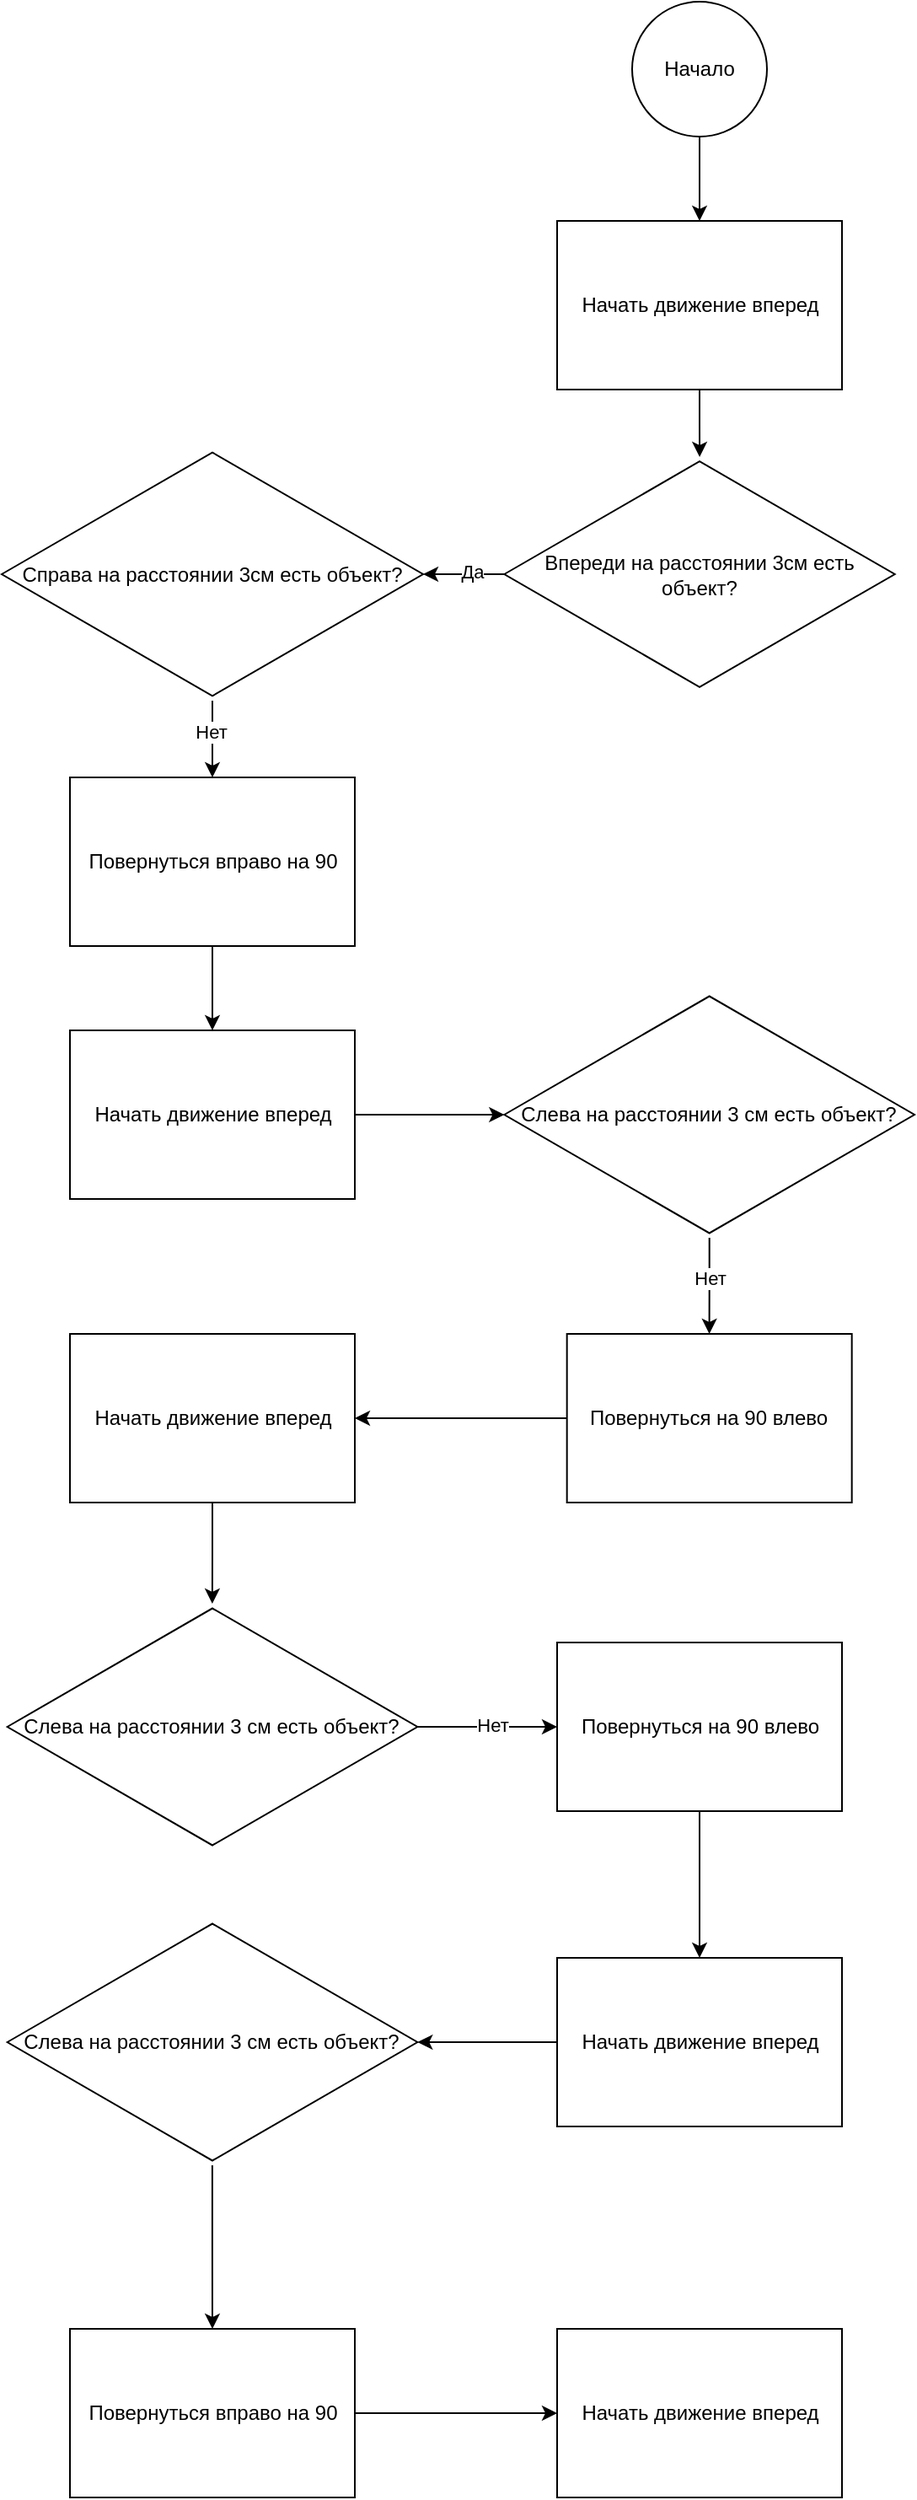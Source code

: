 <mxfile version="22.0.5" type="github">
  <diagram name="Страница — 1" id="YJFGdb6L9-rzs6ma3REL">
    <mxGraphModel dx="2514" dy="2098" grid="1" gridSize="10" guides="1" tooltips="1" connect="1" arrows="1" fold="1" page="1" pageScale="1" pageWidth="827" pageHeight="1169" math="0" shadow="0">
      <root>
        <mxCell id="0" />
        <mxCell id="1" parent="0" />
        <mxCell id="FdN3LPhrk9Z8SMEkUwBf-3" value="" style="edgeStyle=orthogonalEdgeStyle;rounded=0;orthogonalLoop=1;jettySize=auto;html=1;" parent="1" source="FdN3LPhrk9Z8SMEkUwBf-18" target="FdN3LPhrk9Z8SMEkUwBf-2" edge="1">
          <mxGeometry relative="1" as="geometry" />
        </mxCell>
        <mxCell id="FdN3LPhrk9Z8SMEkUwBf-1" value="Начало" style="ellipse;whiteSpace=wrap;html=1;aspect=fixed;" parent="1" vertex="1">
          <mxGeometry x="360" y="-80" width="80" height="80" as="geometry" />
        </mxCell>
        <mxCell id="FdN3LPhrk9Z8SMEkUwBf-5" value="" style="edgeStyle=orthogonalEdgeStyle;rounded=0;orthogonalLoop=1;jettySize=auto;html=1;" parent="1" source="FdN3LPhrk9Z8SMEkUwBf-2" target="FdN3LPhrk9Z8SMEkUwBf-4" edge="1">
          <mxGeometry relative="1" as="geometry" />
        </mxCell>
        <mxCell id="FdN3LPhrk9Z8SMEkUwBf-6" value="Да" style="edgeLabel;html=1;align=center;verticalAlign=middle;resizable=0;points=[];" parent="FdN3LPhrk9Z8SMEkUwBf-5" vertex="1" connectable="0">
          <mxGeometry x="-0.19" y="-2" relative="1" as="geometry">
            <mxPoint as="offset" />
          </mxGeometry>
        </mxCell>
        <mxCell id="FdN3LPhrk9Z8SMEkUwBf-2" value="Впереди на расстоянии 3см есть объект?" style="html=1;whiteSpace=wrap;aspect=fixed;shape=isoRectangle;" parent="1" vertex="1">
          <mxGeometry x="284.17" y="190" width="231.67" height="139" as="geometry" />
        </mxCell>
        <mxCell id="FdN3LPhrk9Z8SMEkUwBf-8" value="" style="edgeStyle=orthogonalEdgeStyle;rounded=0;orthogonalLoop=1;jettySize=auto;html=1;" parent="1" source="FdN3LPhrk9Z8SMEkUwBf-4" target="FdN3LPhrk9Z8SMEkUwBf-7" edge="1">
          <mxGeometry relative="1" as="geometry" />
        </mxCell>
        <mxCell id="FdN3LPhrk9Z8SMEkUwBf-9" value="Нет" style="edgeLabel;html=1;align=center;verticalAlign=middle;resizable=0;points=[];" parent="FdN3LPhrk9Z8SMEkUwBf-8" vertex="1" connectable="0">
          <mxGeometry x="-0.194" y="-1" relative="1" as="geometry">
            <mxPoint as="offset" />
          </mxGeometry>
        </mxCell>
        <mxCell id="FdN3LPhrk9Z8SMEkUwBf-4" value="Справа на расстоянии 3см есть объект?" style="html=1;whiteSpace=wrap;aspect=fixed;shape=isoRectangle;" parent="1" vertex="1">
          <mxGeometry x="-14" y="184.5" width="250" height="150" as="geometry" />
        </mxCell>
        <mxCell id="FdN3LPhrk9Z8SMEkUwBf-12" value="" style="edgeStyle=orthogonalEdgeStyle;rounded=0;orthogonalLoop=1;jettySize=auto;html=1;" parent="1" source="FdN3LPhrk9Z8SMEkUwBf-7" target="FdN3LPhrk9Z8SMEkUwBf-11" edge="1">
          <mxGeometry relative="1" as="geometry" />
        </mxCell>
        <mxCell id="FdN3LPhrk9Z8SMEkUwBf-7" value="Повернуться вправо на 90" style="rounded=0;whiteSpace=wrap;html=1;" parent="1" vertex="1">
          <mxGeometry x="26.5" y="380" width="169" height="100" as="geometry" />
        </mxCell>
        <mxCell id="FdN3LPhrk9Z8SMEkUwBf-14" value="" style="edgeStyle=orthogonalEdgeStyle;rounded=0;orthogonalLoop=1;jettySize=auto;html=1;" parent="1" source="FdN3LPhrk9Z8SMEkUwBf-11" target="FdN3LPhrk9Z8SMEkUwBf-13" edge="1">
          <mxGeometry relative="1" as="geometry" />
        </mxCell>
        <mxCell id="FdN3LPhrk9Z8SMEkUwBf-11" value="Начать движение вперед" style="rounded=0;whiteSpace=wrap;html=1;" parent="1" vertex="1">
          <mxGeometry x="26.5" y="530" width="169" height="100" as="geometry" />
        </mxCell>
        <mxCell id="FdN3LPhrk9Z8SMEkUwBf-20" value="" style="edgeStyle=orthogonalEdgeStyle;rounded=0;orthogonalLoop=1;jettySize=auto;html=1;" parent="1" source="FdN3LPhrk9Z8SMEkUwBf-13" target="FdN3LPhrk9Z8SMEkUwBf-16" edge="1">
          <mxGeometry relative="1" as="geometry" />
        </mxCell>
        <mxCell id="FdN3LPhrk9Z8SMEkUwBf-23" value="Нет" style="edgeLabel;html=1;align=center;verticalAlign=middle;resizable=0;points=[];" parent="FdN3LPhrk9Z8SMEkUwBf-20" vertex="1" connectable="0">
          <mxGeometry x="-0.181" relative="1" as="geometry">
            <mxPoint as="offset" />
          </mxGeometry>
        </mxCell>
        <mxCell id="FdN3LPhrk9Z8SMEkUwBf-13" value="Слева на расстоянии 3 см есть объект?" style="html=1;whiteSpace=wrap;aspect=fixed;shape=isoRectangle;" parent="1" vertex="1">
          <mxGeometry x="284.17" y="507" width="243.33" height="146" as="geometry" />
        </mxCell>
        <mxCell id="FdN3LPhrk9Z8SMEkUwBf-22" value="" style="edgeStyle=orthogonalEdgeStyle;rounded=0;orthogonalLoop=1;jettySize=auto;html=1;" parent="1" source="FdN3LPhrk9Z8SMEkUwBf-16" target="FdN3LPhrk9Z8SMEkUwBf-21" edge="1">
          <mxGeometry relative="1" as="geometry" />
        </mxCell>
        <mxCell id="FdN3LPhrk9Z8SMEkUwBf-16" value="Повернуться на 90 влево" style="rounded=0;whiteSpace=wrap;html=1;" parent="1" vertex="1">
          <mxGeometry x="321.34" y="710" width="169" height="100" as="geometry" />
        </mxCell>
        <mxCell id="FdN3LPhrk9Z8SMEkUwBf-19" value="" style="edgeStyle=orthogonalEdgeStyle;rounded=0;orthogonalLoop=1;jettySize=auto;html=1;" parent="1" source="FdN3LPhrk9Z8SMEkUwBf-1" target="FdN3LPhrk9Z8SMEkUwBf-18" edge="1">
          <mxGeometry relative="1" as="geometry">
            <mxPoint x="400" as="sourcePoint" />
            <mxPoint x="400" y="190" as="targetPoint" />
          </mxGeometry>
        </mxCell>
        <mxCell id="FdN3LPhrk9Z8SMEkUwBf-18" value="Начать движение вперед" style="rounded=0;whiteSpace=wrap;html=1;" parent="1" vertex="1">
          <mxGeometry x="315.5" y="50" width="169" height="100" as="geometry" />
        </mxCell>
        <mxCell id="FdN3LPhrk9Z8SMEkUwBf-26" value="" style="edgeStyle=orthogonalEdgeStyle;rounded=0;orthogonalLoop=1;jettySize=auto;html=1;" parent="1" source="FdN3LPhrk9Z8SMEkUwBf-21" target="FdN3LPhrk9Z8SMEkUwBf-25" edge="1">
          <mxGeometry relative="1" as="geometry" />
        </mxCell>
        <mxCell id="FdN3LPhrk9Z8SMEkUwBf-21" value="Начать движение вперед" style="rounded=0;whiteSpace=wrap;html=1;" parent="1" vertex="1">
          <mxGeometry x="26.5" y="710" width="169" height="100" as="geometry" />
        </mxCell>
        <mxCell id="FdN3LPhrk9Z8SMEkUwBf-28" value="" style="edgeStyle=orthogonalEdgeStyle;rounded=0;orthogonalLoop=1;jettySize=auto;html=1;" parent="1" source="FdN3LPhrk9Z8SMEkUwBf-25" target="FdN3LPhrk9Z8SMEkUwBf-27" edge="1">
          <mxGeometry relative="1" as="geometry" />
        </mxCell>
        <mxCell id="FdN3LPhrk9Z8SMEkUwBf-29" value="Нет" style="edgeLabel;html=1;align=center;verticalAlign=middle;resizable=0;points=[];" parent="FdN3LPhrk9Z8SMEkUwBf-28" vertex="1" connectable="0">
          <mxGeometry x="0.074" y="1" relative="1" as="geometry">
            <mxPoint as="offset" />
          </mxGeometry>
        </mxCell>
        <mxCell id="FdN3LPhrk9Z8SMEkUwBf-25" value="Слева на расстоянии 3 см есть объект?" style="html=1;whiteSpace=wrap;aspect=fixed;shape=isoRectangle;" parent="1" vertex="1">
          <mxGeometry x="-10.67" y="870" width="243.33" height="146" as="geometry" />
        </mxCell>
        <mxCell id="FdN3LPhrk9Z8SMEkUwBf-31" value="" style="edgeStyle=orthogonalEdgeStyle;rounded=0;orthogonalLoop=1;jettySize=auto;html=1;" parent="1" source="FdN3LPhrk9Z8SMEkUwBf-27" target="FdN3LPhrk9Z8SMEkUwBf-30" edge="1">
          <mxGeometry relative="1" as="geometry" />
        </mxCell>
        <mxCell id="FdN3LPhrk9Z8SMEkUwBf-27" value="Повернуться на 90 влево" style="rounded=0;whiteSpace=wrap;html=1;" parent="1" vertex="1">
          <mxGeometry x="315.5" y="893" width="169" height="100" as="geometry" />
        </mxCell>
        <mxCell id="FdN3LPhrk9Z8SMEkUwBf-34" value="" style="edgeStyle=orthogonalEdgeStyle;rounded=0;orthogonalLoop=1;jettySize=auto;html=1;" parent="1" source="FdN3LPhrk9Z8SMEkUwBf-30" target="FdN3LPhrk9Z8SMEkUwBf-33" edge="1">
          <mxGeometry relative="1" as="geometry" />
        </mxCell>
        <mxCell id="FdN3LPhrk9Z8SMEkUwBf-30" value="Начать движение вперед" style="rounded=0;whiteSpace=wrap;html=1;" parent="1" vertex="1">
          <mxGeometry x="315.5" y="1080" width="169" height="100" as="geometry" />
        </mxCell>
        <mxCell id="FdN3LPhrk9Z8SMEkUwBf-37" value="" style="edgeStyle=orthogonalEdgeStyle;rounded=0;orthogonalLoop=1;jettySize=auto;html=1;" parent="1" source="FdN3LPhrk9Z8SMEkUwBf-33" target="FdN3LPhrk9Z8SMEkUwBf-36" edge="1">
          <mxGeometry relative="1" as="geometry" />
        </mxCell>
        <mxCell id="FdN3LPhrk9Z8SMEkUwBf-33" value="Слева на расстоянии 3 см есть объект?" style="html=1;whiteSpace=wrap;aspect=fixed;shape=isoRectangle;" parent="1" vertex="1">
          <mxGeometry x="-10.67" y="1057" width="243.33" height="146" as="geometry" />
        </mxCell>
        <mxCell id="FdN3LPhrk9Z8SMEkUwBf-39" value="" style="edgeStyle=orthogonalEdgeStyle;rounded=0;orthogonalLoop=1;jettySize=auto;html=1;" parent="1" source="FdN3LPhrk9Z8SMEkUwBf-36" target="FdN3LPhrk9Z8SMEkUwBf-38" edge="1">
          <mxGeometry relative="1" as="geometry" />
        </mxCell>
        <mxCell id="FdN3LPhrk9Z8SMEkUwBf-36" value="Повернуться вправо на 90" style="rounded=0;whiteSpace=wrap;html=1;" parent="1" vertex="1">
          <mxGeometry x="26.5" y="1300" width="169" height="100" as="geometry" />
        </mxCell>
        <mxCell id="FdN3LPhrk9Z8SMEkUwBf-38" value="Начать движение вперед" style="rounded=0;whiteSpace=wrap;html=1;" parent="1" vertex="1">
          <mxGeometry x="315.5" y="1300" width="169" height="100" as="geometry" />
        </mxCell>
      </root>
    </mxGraphModel>
  </diagram>
</mxfile>

